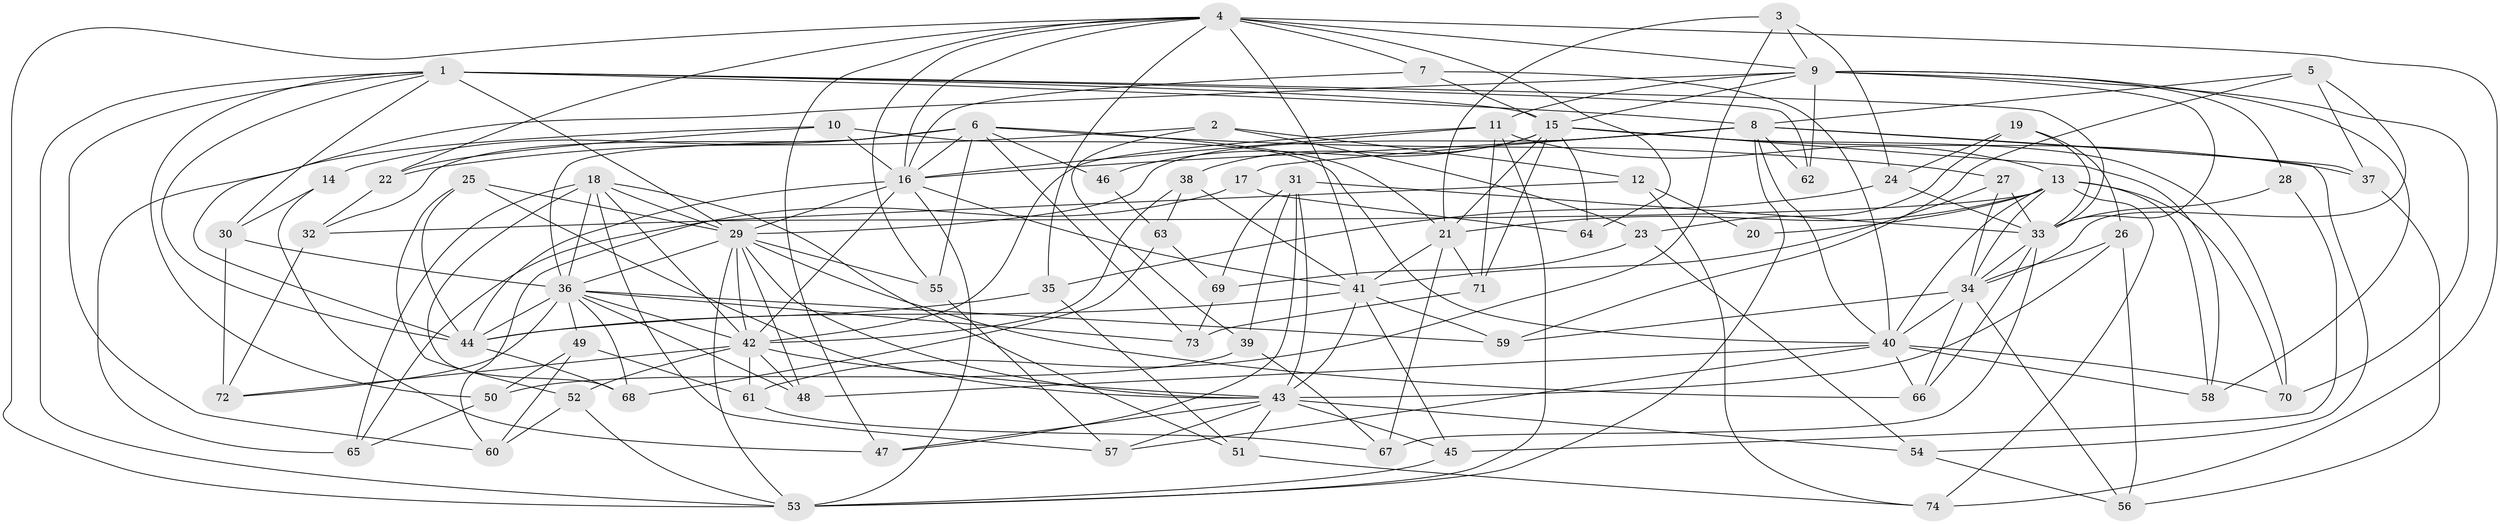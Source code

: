 // original degree distribution, {4: 1.0}
// Generated by graph-tools (version 1.1) at 2025/37/03/09/25 02:37:55]
// undirected, 74 vertices, 203 edges
graph export_dot {
graph [start="1"]
  node [color=gray90,style=filled];
  1;
  2;
  3;
  4;
  5;
  6;
  7;
  8;
  9;
  10;
  11;
  12;
  13;
  14;
  15;
  16;
  17;
  18;
  19;
  20;
  21;
  22;
  23;
  24;
  25;
  26;
  27;
  28;
  29;
  30;
  31;
  32;
  33;
  34;
  35;
  36;
  37;
  38;
  39;
  40;
  41;
  42;
  43;
  44;
  45;
  46;
  47;
  48;
  49;
  50;
  51;
  52;
  53;
  54;
  55;
  56;
  57;
  58;
  59;
  60;
  61;
  62;
  63;
  64;
  65;
  66;
  67;
  68;
  69;
  70;
  71;
  72;
  73;
  74;
  1 -- 8 [weight=1.0];
  1 -- 15 [weight=1.0];
  1 -- 29 [weight=1.0];
  1 -- 30 [weight=1.0];
  1 -- 33 [weight=1.0];
  1 -- 44 [weight=1.0];
  1 -- 50 [weight=1.0];
  1 -- 53 [weight=1.0];
  1 -- 60 [weight=1.0];
  1 -- 62 [weight=1.0];
  2 -- 12 [weight=1.0];
  2 -- 22 [weight=1.0];
  2 -- 23 [weight=1.0];
  2 -- 39 [weight=1.0];
  3 -- 9 [weight=1.0];
  3 -- 21 [weight=1.0];
  3 -- 24 [weight=1.0];
  3 -- 61 [weight=1.0];
  4 -- 7 [weight=1.0];
  4 -- 9 [weight=1.0];
  4 -- 16 [weight=1.0];
  4 -- 22 [weight=1.0];
  4 -- 35 [weight=1.0];
  4 -- 41 [weight=1.0];
  4 -- 47 [weight=1.0];
  4 -- 53 [weight=1.0];
  4 -- 55 [weight=1.0];
  4 -- 64 [weight=2.0];
  4 -- 74 [weight=1.0];
  5 -- 8 [weight=1.0];
  5 -- 34 [weight=1.0];
  5 -- 37 [weight=1.0];
  5 -- 59 [weight=1.0];
  6 -- 14 [weight=2.0];
  6 -- 16 [weight=1.0];
  6 -- 21 [weight=3.0];
  6 -- 27 [weight=1.0];
  6 -- 32 [weight=1.0];
  6 -- 36 [weight=1.0];
  6 -- 46 [weight=1.0];
  6 -- 55 [weight=1.0];
  6 -- 73 [weight=1.0];
  7 -- 15 [weight=1.0];
  7 -- 16 [weight=1.0];
  7 -- 40 [weight=1.0];
  8 -- 16 [weight=1.0];
  8 -- 17 [weight=2.0];
  8 -- 29 [weight=1.0];
  8 -- 37 [weight=1.0];
  8 -- 40 [weight=1.0];
  8 -- 53 [weight=1.0];
  8 -- 54 [weight=1.0];
  8 -- 62 [weight=2.0];
  9 -- 11 [weight=1.0];
  9 -- 15 [weight=1.0];
  9 -- 28 [weight=1.0];
  9 -- 33 [weight=1.0];
  9 -- 44 [weight=1.0];
  9 -- 58 [weight=1.0];
  9 -- 62 [weight=1.0];
  9 -- 70 [weight=1.0];
  10 -- 16 [weight=1.0];
  10 -- 22 [weight=1.0];
  10 -- 40 [weight=1.0];
  10 -- 65 [weight=1.0];
  11 -- 13 [weight=2.0];
  11 -- 16 [weight=2.0];
  11 -- 42 [weight=1.0];
  11 -- 53 [weight=1.0];
  11 -- 71 [weight=1.0];
  12 -- 20 [weight=1.0];
  12 -- 65 [weight=1.0];
  12 -- 74 [weight=1.0];
  13 -- 20 [weight=3.0];
  13 -- 21 [weight=1.0];
  13 -- 32 [weight=1.0];
  13 -- 34 [weight=1.0];
  13 -- 40 [weight=1.0];
  13 -- 58 [weight=1.0];
  13 -- 70 [weight=1.0];
  13 -- 74 [weight=1.0];
  14 -- 30 [weight=1.0];
  14 -- 47 [weight=1.0];
  15 -- 21 [weight=1.0];
  15 -- 37 [weight=1.0];
  15 -- 38 [weight=1.0];
  15 -- 46 [weight=2.0];
  15 -- 58 [weight=1.0];
  15 -- 64 [weight=1.0];
  15 -- 70 [weight=1.0];
  15 -- 71 [weight=1.0];
  16 -- 29 [weight=1.0];
  16 -- 41 [weight=1.0];
  16 -- 42 [weight=1.0];
  16 -- 44 [weight=1.0];
  16 -- 53 [weight=1.0];
  17 -- 60 [weight=1.0];
  17 -- 64 [weight=1.0];
  18 -- 29 [weight=1.0];
  18 -- 36 [weight=1.0];
  18 -- 42 [weight=2.0];
  18 -- 51 [weight=1.0];
  18 -- 57 [weight=1.0];
  18 -- 65 [weight=1.0];
  18 -- 68 [weight=1.0];
  19 -- 23 [weight=1.0];
  19 -- 24 [weight=1.0];
  19 -- 26 [weight=1.0];
  19 -- 33 [weight=1.0];
  21 -- 41 [weight=2.0];
  21 -- 67 [weight=1.0];
  21 -- 71 [weight=1.0];
  22 -- 32 [weight=1.0];
  23 -- 54 [weight=1.0];
  23 -- 69 [weight=1.0];
  24 -- 33 [weight=1.0];
  24 -- 35 [weight=1.0];
  25 -- 29 [weight=1.0];
  25 -- 43 [weight=1.0];
  25 -- 44 [weight=1.0];
  25 -- 52 [weight=1.0];
  26 -- 34 [weight=1.0];
  26 -- 43 [weight=1.0];
  26 -- 56 [weight=1.0];
  27 -- 33 [weight=1.0];
  27 -- 34 [weight=1.0];
  27 -- 41 [weight=1.0];
  28 -- 33 [weight=2.0];
  28 -- 45 [weight=1.0];
  29 -- 36 [weight=1.0];
  29 -- 42 [weight=1.0];
  29 -- 43 [weight=1.0];
  29 -- 48 [weight=1.0];
  29 -- 53 [weight=1.0];
  29 -- 55 [weight=1.0];
  29 -- 66 [weight=1.0];
  30 -- 36 [weight=1.0];
  30 -- 72 [weight=1.0];
  31 -- 33 [weight=1.0];
  31 -- 39 [weight=1.0];
  31 -- 43 [weight=2.0];
  31 -- 47 [weight=1.0];
  31 -- 69 [weight=1.0];
  32 -- 72 [weight=1.0];
  33 -- 34 [weight=2.0];
  33 -- 66 [weight=1.0];
  33 -- 67 [weight=1.0];
  34 -- 40 [weight=1.0];
  34 -- 56 [weight=1.0];
  34 -- 59 [weight=1.0];
  34 -- 66 [weight=1.0];
  35 -- 44 [weight=1.0];
  35 -- 51 [weight=1.0];
  36 -- 42 [weight=1.0];
  36 -- 44 [weight=1.0];
  36 -- 48 [weight=1.0];
  36 -- 49 [weight=1.0];
  36 -- 59 [weight=1.0];
  36 -- 68 [weight=1.0];
  36 -- 72 [weight=1.0];
  36 -- 73 [weight=1.0];
  37 -- 56 [weight=1.0];
  38 -- 41 [weight=1.0];
  38 -- 42 [weight=1.0];
  38 -- 63 [weight=1.0];
  39 -- 50 [weight=1.0];
  39 -- 67 [weight=1.0];
  40 -- 48 [weight=1.0];
  40 -- 57 [weight=1.0];
  40 -- 58 [weight=1.0];
  40 -- 66 [weight=1.0];
  40 -- 70 [weight=1.0];
  41 -- 43 [weight=1.0];
  41 -- 44 [weight=1.0];
  41 -- 45 [weight=1.0];
  41 -- 59 [weight=1.0];
  42 -- 43 [weight=1.0];
  42 -- 48 [weight=1.0];
  42 -- 52 [weight=1.0];
  42 -- 61 [weight=1.0];
  42 -- 72 [weight=1.0];
  43 -- 45 [weight=1.0];
  43 -- 47 [weight=1.0];
  43 -- 51 [weight=1.0];
  43 -- 54 [weight=1.0];
  43 -- 57 [weight=1.0];
  44 -- 68 [weight=1.0];
  45 -- 53 [weight=1.0];
  46 -- 63 [weight=1.0];
  49 -- 50 [weight=1.0];
  49 -- 60 [weight=1.0];
  49 -- 61 [weight=1.0];
  50 -- 65 [weight=1.0];
  51 -- 74 [weight=1.0];
  52 -- 53 [weight=1.0];
  52 -- 60 [weight=1.0];
  54 -- 56 [weight=1.0];
  55 -- 57 [weight=1.0];
  61 -- 67 [weight=1.0];
  63 -- 68 [weight=1.0];
  63 -- 69 [weight=1.0];
  69 -- 73 [weight=1.0];
  71 -- 73 [weight=1.0];
}
